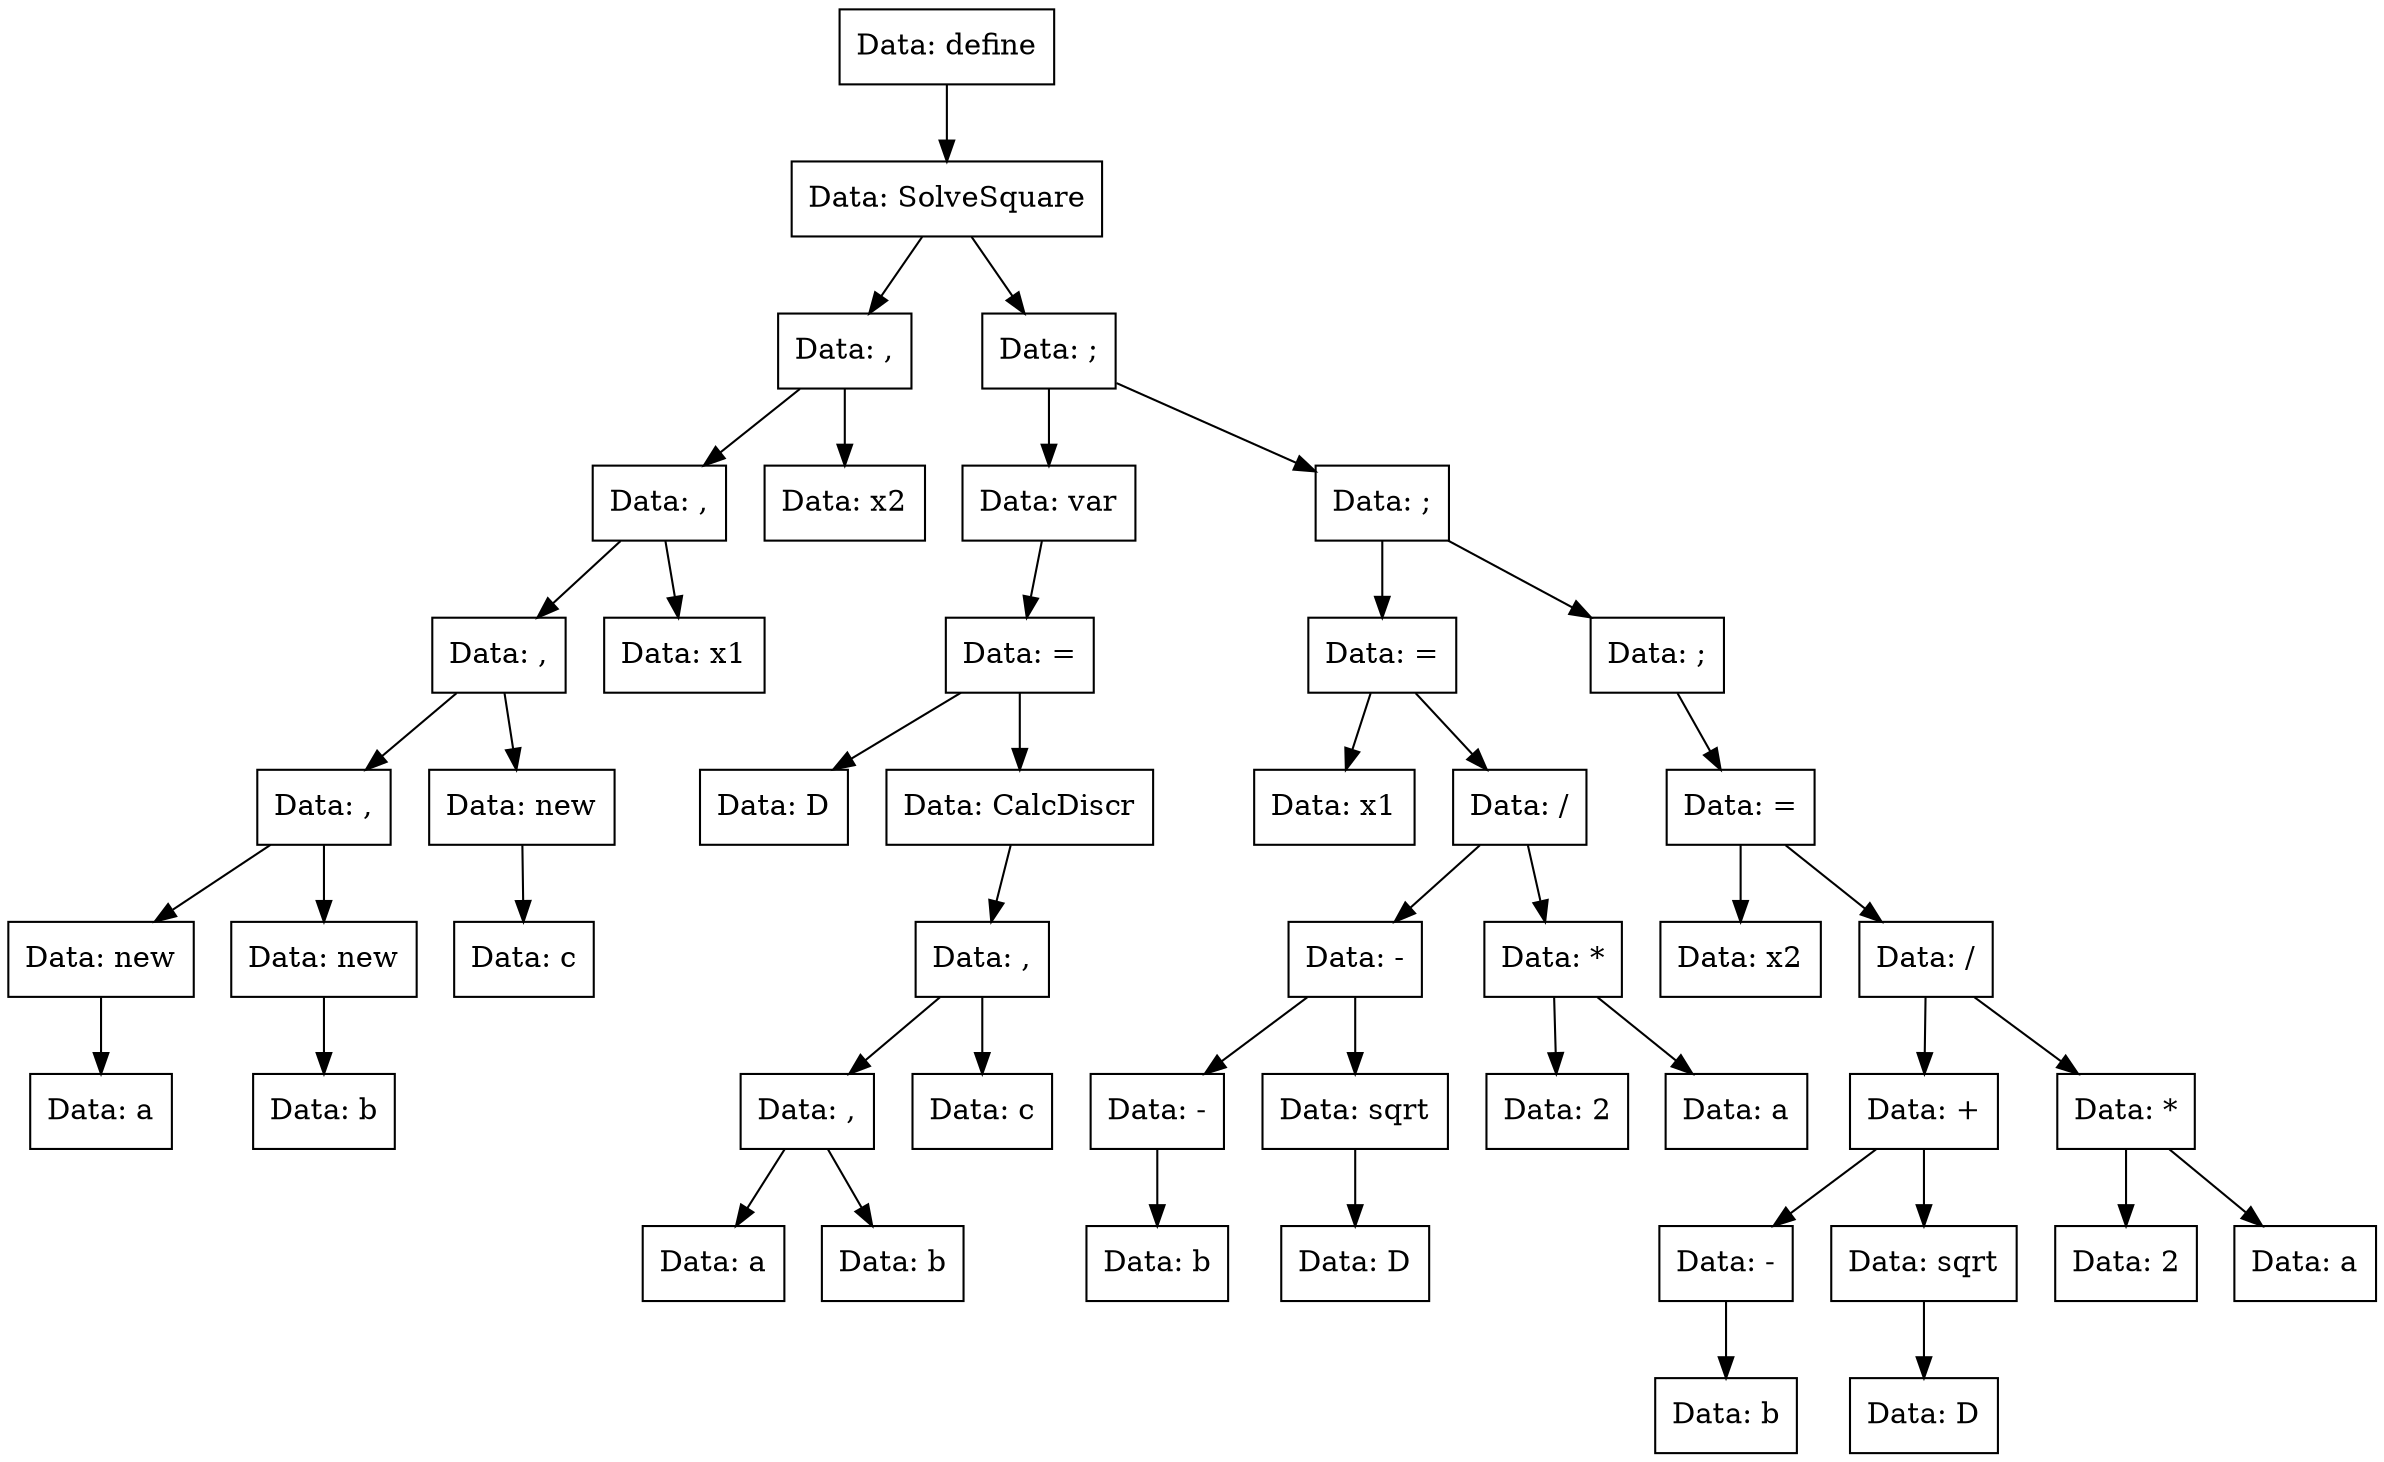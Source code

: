 digraph SolveSquare{
Node0x562fe488ce90[shape="record", label="Data: define"];
Node0x562fe4888e80[shape="record", label="Data: SolveSquare"];
Node0x562fe488cee0[shape="record", label="Data: ,"];
Node0x562fe48889d0[shape="record", label="Data: ,"];
Node0x562fe488cbc0[shape="record", label="Data: ,"];
Node0x562fe488d020[shape="record", label="Data: ,"];
Node0x562fe48892e0[shape="record", label="Data: new"];
Node0x562fe488cc60[shape="record", label="Data: a"];
Node0x562fe48892e0->Node0x562fe488cc60;
Node0x562fe488d020->Node0x562fe48892e0;
Node0x562fe488d390[shape="record", label="Data: new"];
Node0x562fe488d700[shape="record", label="Data: b"];
Node0x562fe488d390->Node0x562fe488d700;
Node0x562fe488d020->Node0x562fe488d390;
Node0x562fe488cbc0->Node0x562fe488d020;
Node0x562fe488ce40[shape="record", label="Data: new"];
Node0x562fe48890b0[shape="record", label="Data: c"];
Node0x562fe488ce40->Node0x562fe48890b0;
Node0x562fe488cbc0->Node0x562fe488ce40;
Node0x562fe48889d0->Node0x562fe488cbc0;
Node0x562fe488d6b0[shape="record", label="Data: x1"];
Node0x562fe48889d0->Node0x562fe488d6b0;
Node0x562fe488cee0->Node0x562fe48889d0;
Node0x562fe488cd50[shape="record", label="Data: x2"];
Node0x562fe488cee0->Node0x562fe488cd50;
Node0x562fe4888e80->Node0x562fe488cee0;
Node0x562fe488cb20[shape="record", label="Data: ;"];
Node0x562fe488d1b0[shape="record", label="Data: var"];
Node0x562fe488d570[shape="record", label="Data: ="];
Node0x562fe488b870[shape="record", label="Data: D"];
Node0x562fe488d570->Node0x562fe488b870;
Node0x562fe4889150[shape="record", label="Data: CalcDiscr"];
Node0x562fe488d480[shape="record", label="Data: ,"];
Node0x562fe488d4d0[shape="record", label="Data: ,"];
Node0x562fe4888bb0[shape="record", label="Data: a"];
Node0x562fe488d4d0->Node0x562fe4888bb0;
Node0x562fe4888a70[shape="record", label="Data: b"];
Node0x562fe488d4d0->Node0x562fe4888a70;
Node0x562fe488d480->Node0x562fe488d4d0;
Node0x562fe488cf80[shape="record", label="Data: c"];
Node0x562fe488d480->Node0x562fe488cf80;
Node0x562fe4889150->Node0x562fe488d480;
Node0x562fe488d570->Node0x562fe4889150;
Node0x562fe488d1b0->Node0x562fe488d570;
Node0x562fe488cb20->Node0x562fe488d1b0;
Node0x562fe488d2a0[shape="record", label="Data: ;"];
Node0x562fe488cdf0[shape="record", label="Data: ="];
Node0x562fe488cfd0[shape="record", label="Data: x1"];
Node0x562fe488cdf0->Node0x562fe488cfd0;
Node0x562fe488d160[shape="record", label="Data: /"];
Node0x562fe48893d0[shape="record", label="Data: -"];
Node0x562fe488cc10[shape="record", label="Data: -"];
Node0x562fe488cd00[shape="record", label="Data: b"];
Node0x562fe488cc10->Node0x562fe488cd00;
Node0x562fe48893d0->Node0x562fe488cc10;
Node0x562fe4888de0[shape="record", label="Data: sqrt"];
Node0x562fe488d2f0[shape="record", label="Data: D"];
Node0x562fe4888de0->Node0x562fe488d2f0;
Node0x562fe48893d0->Node0x562fe4888de0;
Node0x562fe488d160->Node0x562fe48893d0;
Node0x562fe4888a20[shape="record", label="Data: *"];
Node0x562fe4889290[shape="record", label="Data: 2"];
Node0x562fe4888a20->Node0x562fe4889290;
Node0x562fe488d5c0[shape="record", label="Data: a"];
Node0x562fe4888a20->Node0x562fe488d5c0;
Node0x562fe488d160->Node0x562fe4888a20;
Node0x562fe488cdf0->Node0x562fe488d160;
Node0x562fe488d2a0->Node0x562fe488cdf0;
Node0x562fe488d0c0[shape="record", label="Data: ;"];
Node0x562fe488d3e0[shape="record", label="Data: ="];
Node0x562fe488d110[shape="record", label="Data: x2"];
Node0x562fe488d3e0->Node0x562fe488d110;
Node0x562fe488d340[shape="record", label="Data: /"];
Node0x562fe488d250[shape="record", label="Data: +"];
Node0x562fe488cb70[shape="record", label="Data: -"];
Node0x562fe488cda0[shape="record", label="Data: b"];
Node0x562fe488cb70->Node0x562fe488cda0;
Node0x562fe488d250->Node0x562fe488cb70;
Node0x562fe488b8c0[shape="record", label="Data: sqrt"];
Node0x562fe488d070[shape="record", label="Data: D"];
Node0x562fe488b8c0->Node0x562fe488d070;
Node0x562fe488d250->Node0x562fe488b8c0;
Node0x562fe488d340->Node0x562fe488d250;
Node0x562fe48891a0[shape="record", label="Data: *"];
Node0x562fe488d200[shape="record", label="Data: 2"];
Node0x562fe48891a0->Node0x562fe488d200;
Node0x562fe488d610[shape="record", label="Data: a"];
Node0x562fe48891a0->Node0x562fe488d610;
Node0x562fe488d340->Node0x562fe48891a0;
Node0x562fe488d3e0->Node0x562fe488d340;
Node0x562fe488d0c0->Node0x562fe488d3e0;
Node0x562fe488d2a0->Node0x562fe488d0c0;
Node0x562fe488cb20->Node0x562fe488d2a0;
Node0x562fe4888e80->Node0x562fe488cb20;
Node0x562fe488ce90->Node0x562fe4888e80;
}